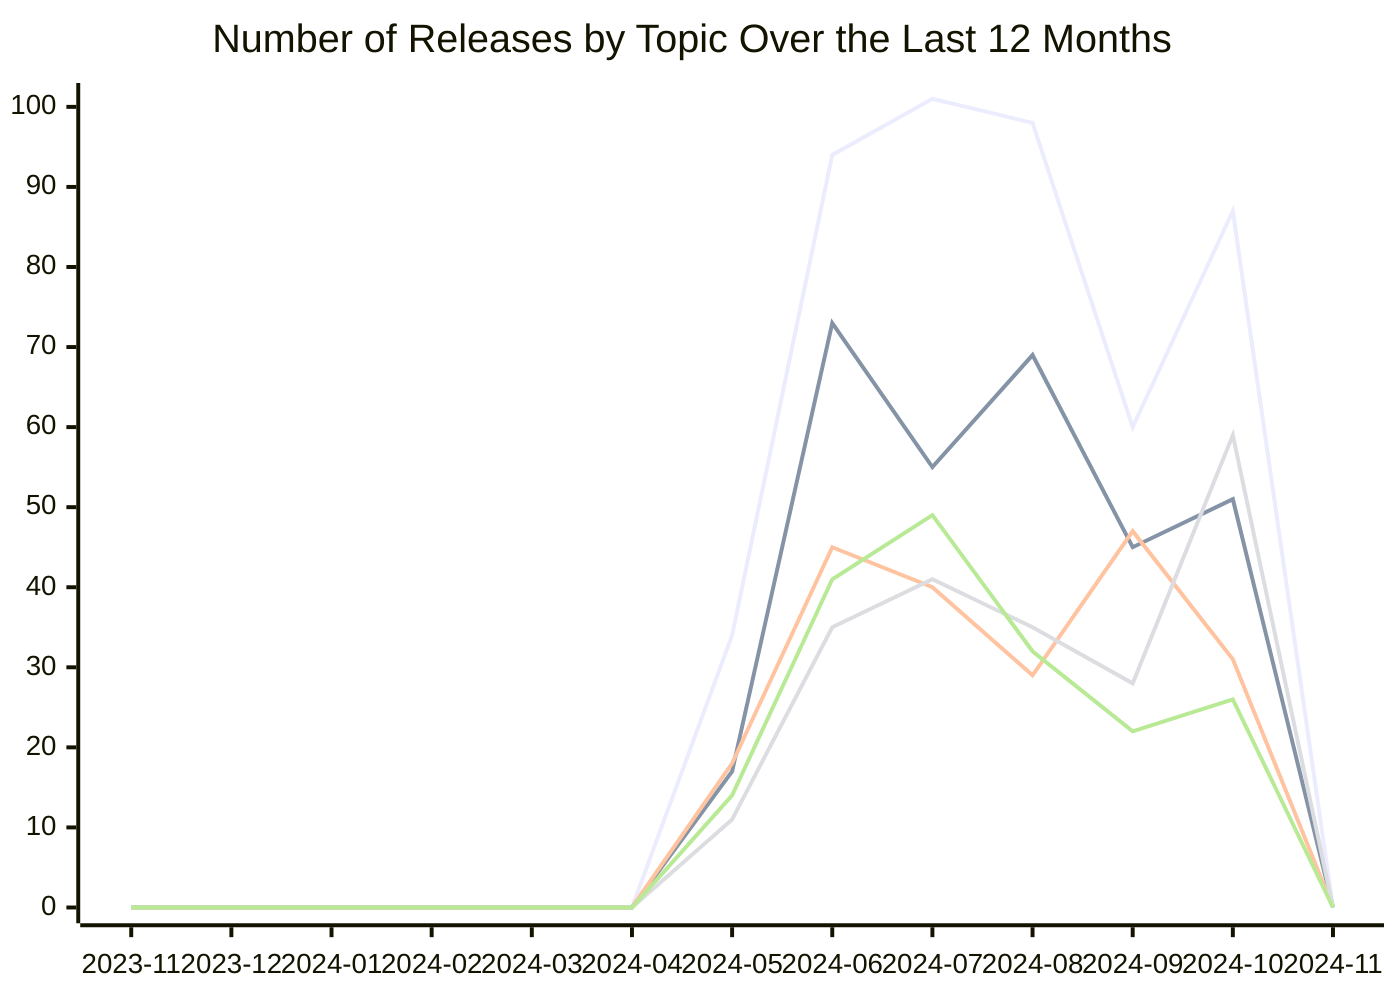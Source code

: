 xychart-beta
    title "Number of Releases by Topic Over the Last 12 Months"
    x-axis [2023-11, 2023-12, 2024-01, 2024-02, 2024-03, 2024-04, 2024-05, 2024-06, 2024-07, 2024-08, 2024-09, 2024-10, 2024-11]
    line "Business and industry" [0, 0, 0, 0, 0, 0, 34, 94, 101, 98, 60, 87, 0]
    line "Infrastructure, Transport and infrastructure" [0, 0, 0, 0, 0, 0, 17, 73, 55, 69, 45, 51, 0]
    line "Canada and the world" [0, 0, 0, 0, 0, 0, 18, 45, 40, 29, 47, 31, 0]
    line "Culture, history and sport" [0, 0, 0, 0, 0, 0, 11, 35, 41, 35, 28, 59, 0]
    line "Environment and natural resources" [0, 0, 0, 0, 0, 0, 14, 41, 49, 32, 22, 26, 0]